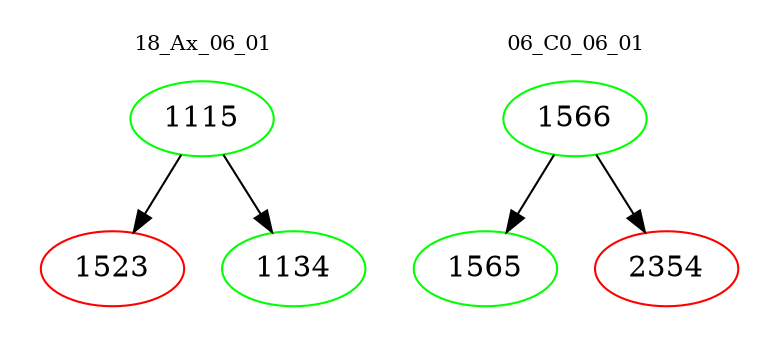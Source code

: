 digraph{
subgraph cluster_0 {
color = white
label = "18_Ax_06_01";
fontsize=10;
T0_1115 [label="1115", color="green"]
T0_1115 -> T0_1523 [color="black"]
T0_1523 [label="1523", color="red"]
T0_1115 -> T0_1134 [color="black"]
T0_1134 [label="1134", color="green"]
}
subgraph cluster_1 {
color = white
label = "06_C0_06_01";
fontsize=10;
T1_1566 [label="1566", color="green"]
T1_1566 -> T1_1565 [color="black"]
T1_1565 [label="1565", color="green"]
T1_1566 -> T1_2354 [color="black"]
T1_2354 [label="2354", color="red"]
}
}
